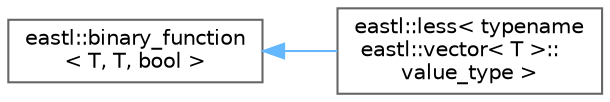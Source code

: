 digraph "类继承关系图"
{
 // LATEX_PDF_SIZE
  bgcolor="transparent";
  edge [fontname=Helvetica,fontsize=10,labelfontname=Helvetica,labelfontsize=10];
  node [fontname=Helvetica,fontsize=10,shape=box,height=0.2,width=0.4];
  rankdir="LR";
  Node0 [id="Node000000",label="eastl::binary_function\l\< T, T, bool \>",height=0.2,width=0.4,color="grey40", fillcolor="white", style="filled",URL="$structeastl_1_1binary__function.html",tooltip=" "];
  Node0 -> Node1 [id="edge629_Node000000_Node000001",dir="back",color="steelblue1",style="solid",tooltip=" "];
  Node1 [id="Node000001",label="eastl::less\< typename\l eastl::vector\< T \>::\lvalue_type \>",height=0.2,width=0.4,color="grey40", fillcolor="white", style="filled",URL="$structeastl_1_1less.html",tooltip=" "];
}
